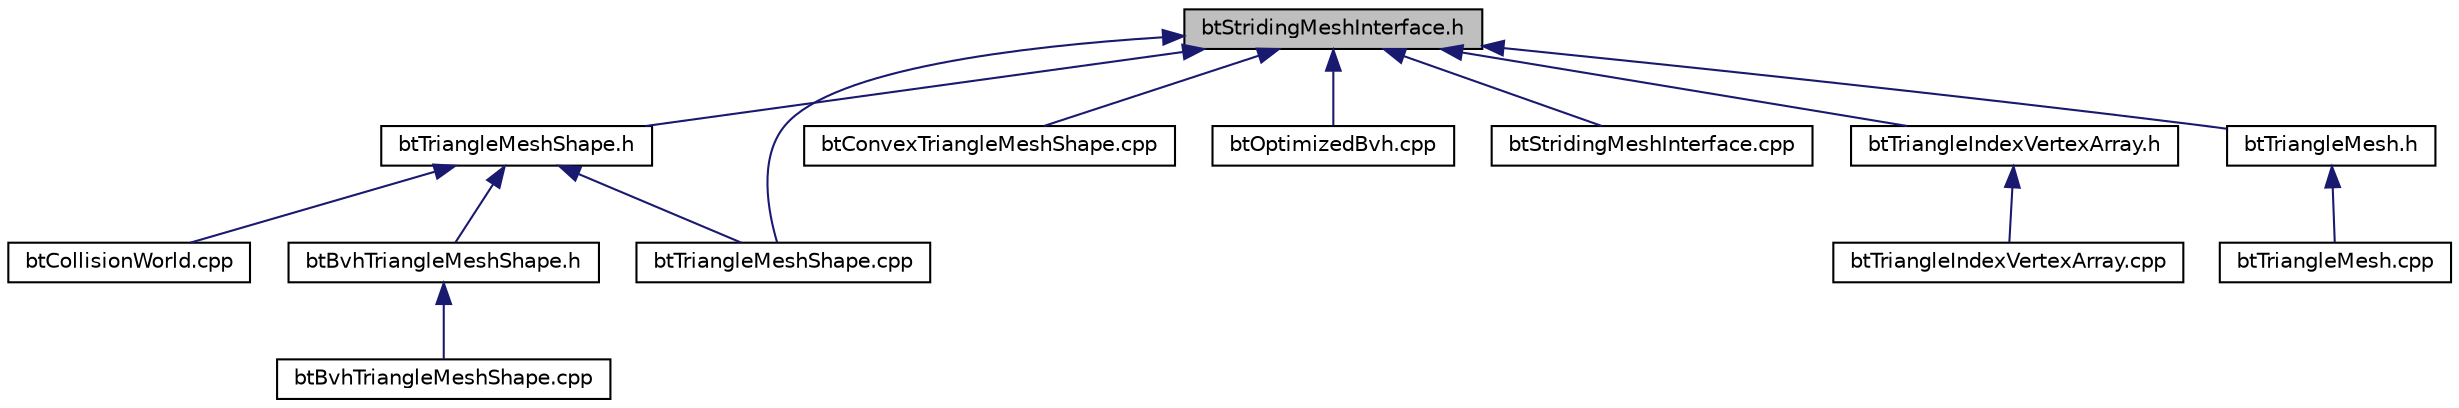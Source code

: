 digraph G
{
  edge [fontname="Helvetica",fontsize="10",labelfontname="Helvetica",labelfontsize="10"];
  node [fontname="Helvetica",fontsize="10",shape=record];
  Node1 [label="btStridingMeshInterface.h",height=0.2,width=0.4,color="black", fillcolor="grey75", style="filled" fontcolor="black"];
  Node1 -> Node2 [dir="back",color="midnightblue",fontsize="10",style="solid",fontname="Helvetica"];
  Node2 [label="btTriangleMeshShape.h",height=0.2,width=0.4,color="black", fillcolor="white", style="filled",URL="$btTriangleMeshShape_8h.html"];
  Node2 -> Node3 [dir="back",color="midnightblue",fontsize="10",style="solid",fontname="Helvetica"];
  Node3 [label="btCollisionWorld.cpp",height=0.2,width=0.4,color="black", fillcolor="white", style="filled",URL="$btCollisionWorld_8cpp.html"];
  Node2 -> Node4 [dir="back",color="midnightblue",fontsize="10",style="solid",fontname="Helvetica"];
  Node4 [label="btBvhTriangleMeshShape.h",height=0.2,width=0.4,color="black", fillcolor="white", style="filled",URL="$btBvhTriangleMeshShape_8h.html"];
  Node4 -> Node5 [dir="back",color="midnightblue",fontsize="10",style="solid",fontname="Helvetica"];
  Node5 [label="btBvhTriangleMeshShape.cpp",height=0.2,width=0.4,color="black", fillcolor="white", style="filled",URL="$btBvhTriangleMeshShape_8cpp.html"];
  Node2 -> Node6 [dir="back",color="midnightblue",fontsize="10",style="solid",fontname="Helvetica"];
  Node6 [label="btTriangleMeshShape.cpp",height=0.2,width=0.4,color="black", fillcolor="white", style="filled",URL="$btTriangleMeshShape_8cpp.html"];
  Node1 -> Node7 [dir="back",color="midnightblue",fontsize="10",style="solid",fontname="Helvetica"];
  Node7 [label="btConvexTriangleMeshShape.cpp",height=0.2,width=0.4,color="black", fillcolor="white", style="filled",URL="$btConvexTriangleMeshShape_8cpp.html"];
  Node1 -> Node8 [dir="back",color="midnightblue",fontsize="10",style="solid",fontname="Helvetica"];
  Node8 [label="btOptimizedBvh.cpp",height=0.2,width=0.4,color="black", fillcolor="white", style="filled",URL="$btOptimizedBvh_8cpp.html"];
  Node1 -> Node9 [dir="back",color="midnightblue",fontsize="10",style="solid",fontname="Helvetica"];
  Node9 [label="btStridingMeshInterface.cpp",height=0.2,width=0.4,color="black", fillcolor="white", style="filled",URL="$btStridingMeshInterface_8cpp.html"];
  Node1 -> Node10 [dir="back",color="midnightblue",fontsize="10",style="solid",fontname="Helvetica"];
  Node10 [label="btTriangleIndexVertexArray.h",height=0.2,width=0.4,color="black", fillcolor="white", style="filled",URL="$btTriangleIndexVertexArray_8h.html"];
  Node10 -> Node11 [dir="back",color="midnightblue",fontsize="10",style="solid",fontname="Helvetica"];
  Node11 [label="btTriangleIndexVertexArray.cpp",height=0.2,width=0.4,color="black", fillcolor="white", style="filled",URL="$btTriangleIndexVertexArray_8cpp.html"];
  Node1 -> Node12 [dir="back",color="midnightblue",fontsize="10",style="solid",fontname="Helvetica"];
  Node12 [label="btTriangleMesh.h",height=0.2,width=0.4,color="black", fillcolor="white", style="filled",URL="$btTriangleMesh_8h.html"];
  Node12 -> Node13 [dir="back",color="midnightblue",fontsize="10",style="solid",fontname="Helvetica"];
  Node13 [label="btTriangleMesh.cpp",height=0.2,width=0.4,color="black", fillcolor="white", style="filled",URL="$btTriangleMesh_8cpp.html"];
  Node1 -> Node6 [dir="back",color="midnightblue",fontsize="10",style="solid",fontname="Helvetica"];
}
